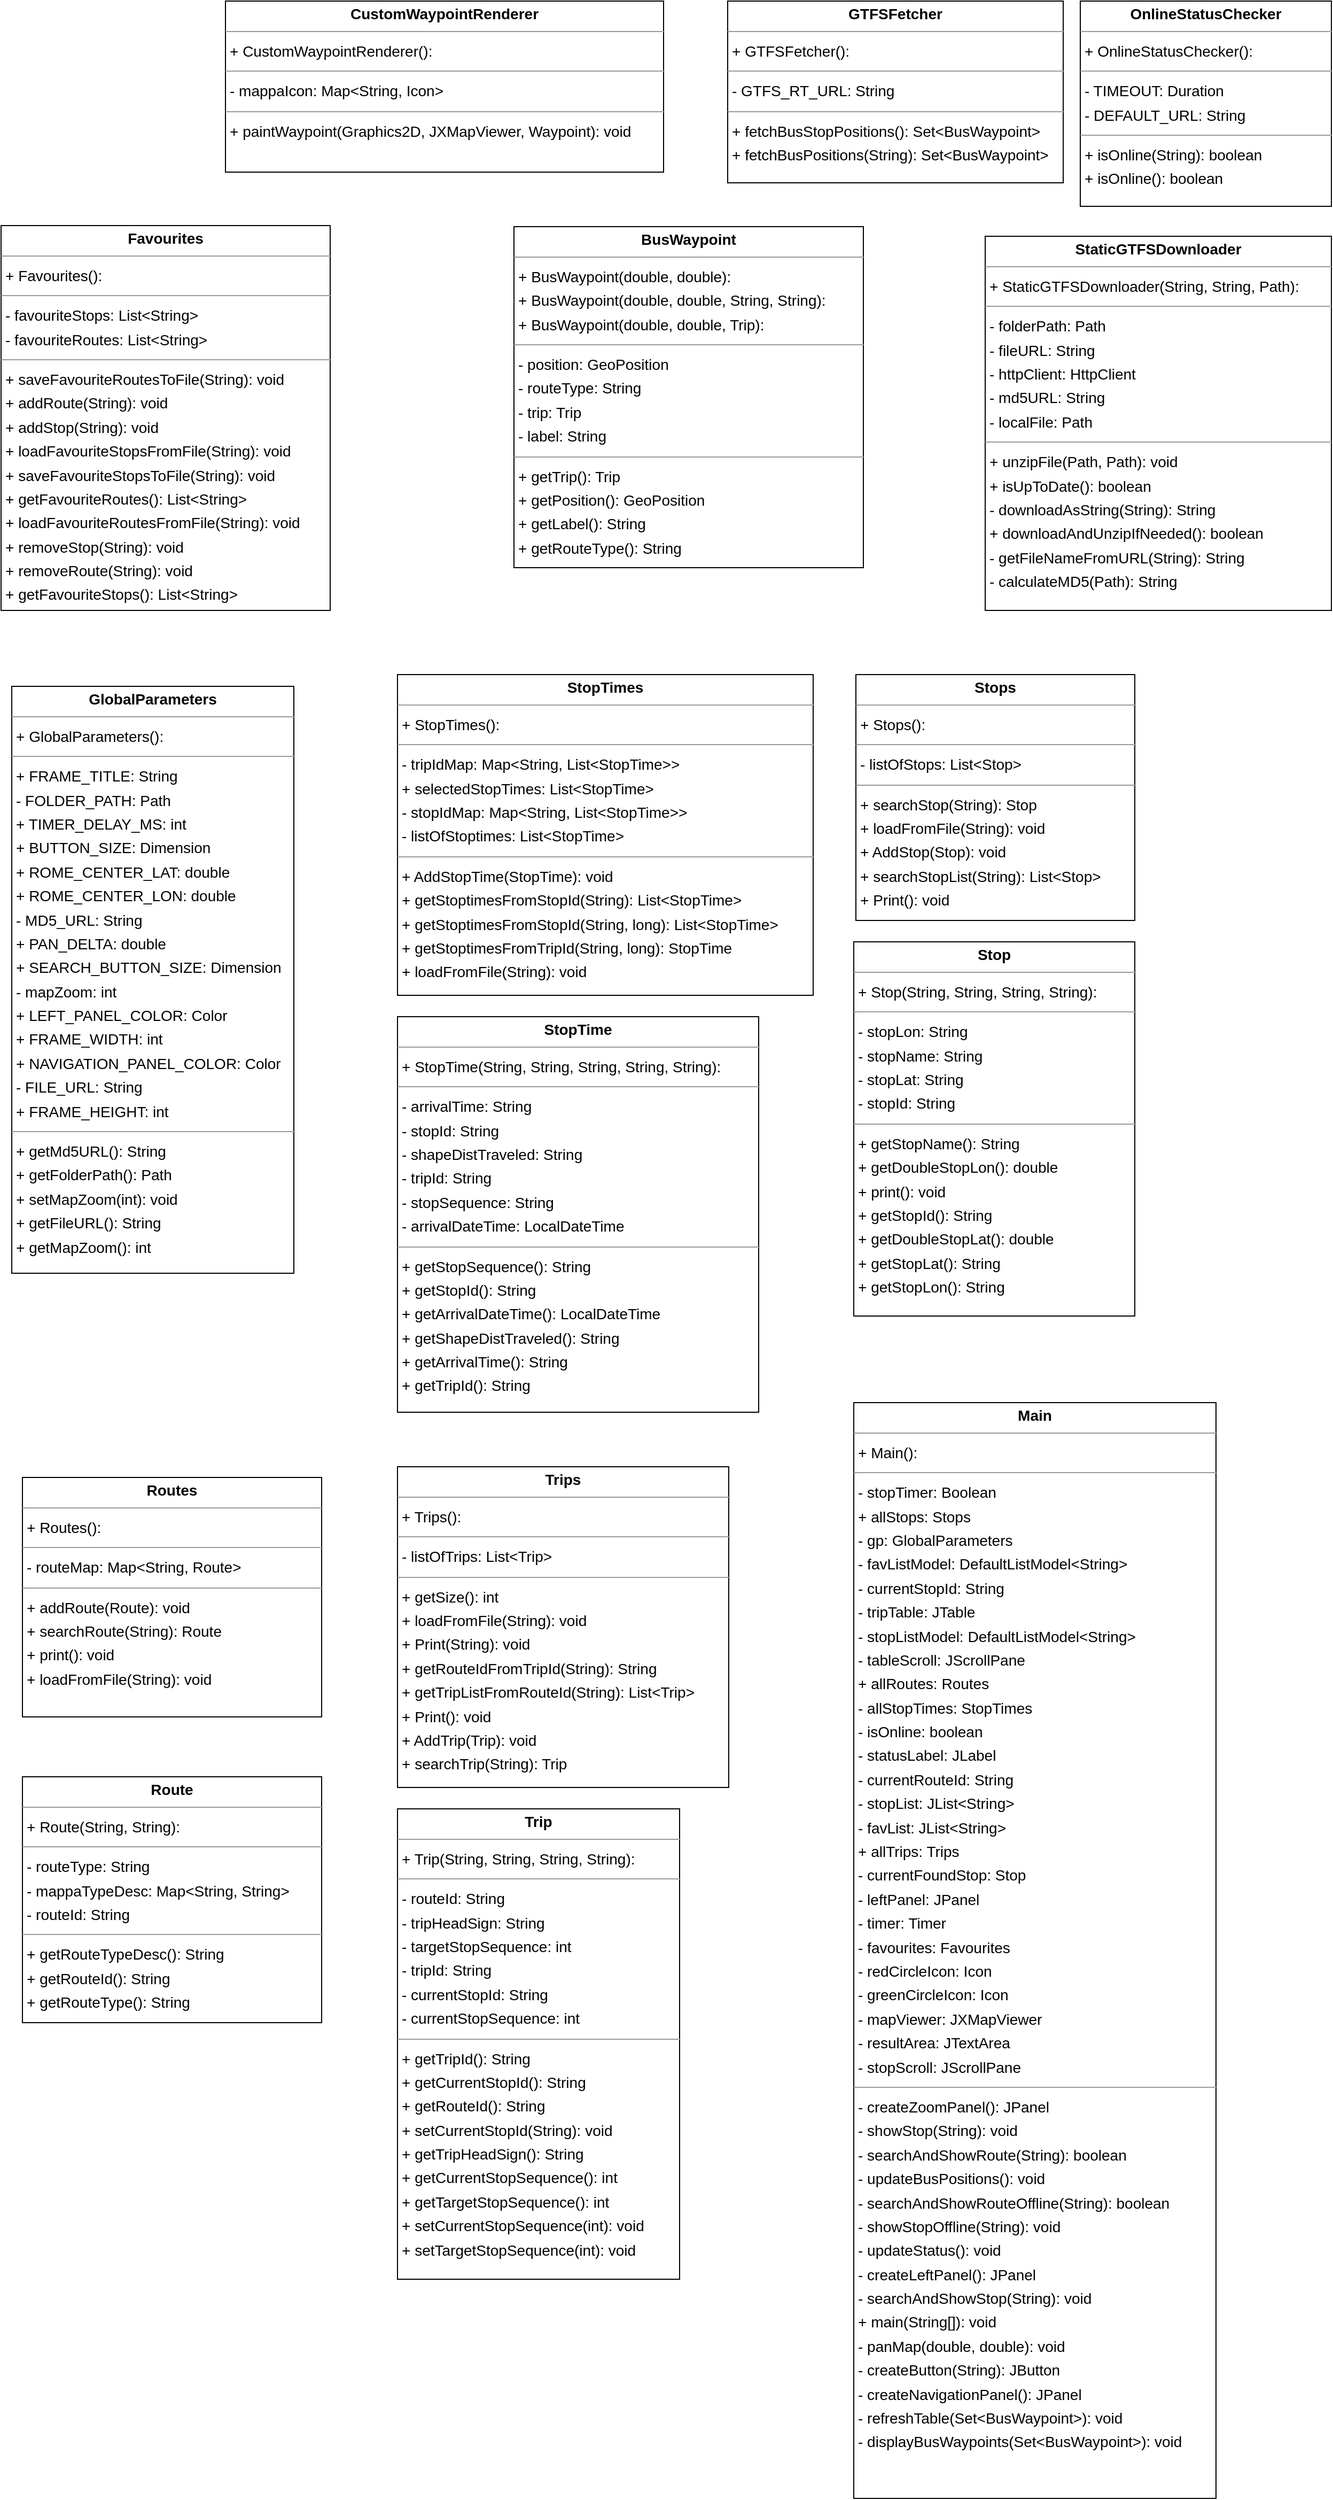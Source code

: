 <mxfile version="27.1.4">
  <diagram id="QJ0C7op0iX28lLViKD7x" name="Pagina-1">
    <mxGraphModel dx="1826" dy="3983" grid="1" gridSize="10" guides="1" tooltips="1" connect="1" arrows="1" fold="1" page="0" pageScale="1" pageWidth="827" pageHeight="1169" background="none" math="0" shadow="0">
      <root>
        <mxCell id="0" />
        <mxCell id="1" parent="0" />
        <mxCell id="node12" value="&lt;p style=&quot;margin:0px;margin-top:4px;text-align:center;&quot;&gt;&lt;b&gt;BusWaypoint&lt;/b&gt;&lt;/p&gt;&lt;hr size=&quot;1&quot;/&gt;&lt;p style=&quot;margin:0 0 0 4px;line-height:1.6;&quot;&gt;+ BusWaypoint(double, double): &lt;br/&gt;+ BusWaypoint(double, double, String, String): &lt;br/&gt;+ BusWaypoint(double, double, Trip): &lt;/p&gt;&lt;hr size=&quot;1&quot;/&gt;&lt;p style=&quot;margin:0 0 0 4px;line-height:1.6;&quot;&gt;- position: GeoPosition&lt;br/&gt;- routeType: String&lt;br/&gt;- trip: Trip&lt;br/&gt;- label: String&lt;/p&gt;&lt;hr size=&quot;1&quot;/&gt;&lt;p style=&quot;margin:0 0 0 4px;line-height:1.6;&quot;&gt;+ getTrip(): Trip&lt;br/&gt;+ getPosition(): GeoPosition&lt;br/&gt;+ getLabel(): String&lt;br/&gt;+ getRouteType(): String&lt;/p&gt;" style="verticalAlign=top;align=left;overflow=fill;fontSize=14;fontFamily=Helvetica;html=1;rounded=0;shadow=0;comic=0;labelBackgroundColor=none;strokeWidth=1;" parent="1" vertex="1">
          <mxGeometry x="330" y="-2989" width="327" height="319" as="geometry" />
        </mxCell>
        <mxCell id="node3" value="&lt;p style=&quot;margin:0px;margin-top:4px;text-align:center;&quot;&gt;&lt;b&gt;CustomWaypointRenderer&lt;/b&gt;&lt;/p&gt;&lt;hr size=&quot;1&quot;/&gt;&lt;p style=&quot;margin:0 0 0 4px;line-height:1.6;&quot;&gt;+ CustomWaypointRenderer(): &lt;/p&gt;&lt;hr size=&quot;1&quot;/&gt;&lt;p style=&quot;margin:0 0 0 4px;line-height:1.6;&quot;&gt;- mappaIcon: Map&amp;lt;String, Icon&amp;gt;&lt;/p&gt;&lt;hr size=&quot;1&quot;/&gt;&lt;p style=&quot;margin:0 0 0 4px;line-height:1.6;&quot;&gt;+ paintWaypoint(Graphics2D, JXMapViewer, Waypoint): void&lt;/p&gt;" style="verticalAlign=top;align=left;overflow=fill;fontSize=14;fontFamily=Helvetica;html=1;rounded=0;shadow=0;comic=0;labelBackgroundColor=none;strokeWidth=1;" parent="1" vertex="1">
          <mxGeometry x="60" y="-3200" width="410" height="160" as="geometry" />
        </mxCell>
        <mxCell id="node6" value="&lt;p style=&quot;margin:0px;margin-top:4px;text-align:center;&quot;&gt;&lt;b&gt;Favourites&lt;/b&gt;&lt;/p&gt;&lt;hr size=&quot;1&quot;/&gt;&lt;p style=&quot;margin:0 0 0 4px;line-height:1.6;&quot;&gt;+ Favourites(): &lt;/p&gt;&lt;hr size=&quot;1&quot;/&gt;&lt;p style=&quot;margin:0 0 0 4px;line-height:1.6;&quot;&gt;- favouriteStops: List&amp;lt;String&amp;gt;&lt;br/&gt;- favouriteRoutes: List&amp;lt;String&amp;gt;&lt;/p&gt;&lt;hr size=&quot;1&quot;/&gt;&lt;p style=&quot;margin:0 0 0 4px;line-height:1.6;&quot;&gt;+ saveFavouriteRoutesToFile(String): void&lt;br/&gt;+ addRoute(String): void&lt;br/&gt;+ addStop(String): void&lt;br/&gt;+ loadFavouriteStopsFromFile(String): void&lt;br/&gt;+ saveFavouriteStopsToFile(String): void&lt;br/&gt;+ getFavouriteRoutes(): List&amp;lt;String&amp;gt;&lt;br/&gt;+ loadFavouriteRoutesFromFile(String): void&lt;br/&gt;+ removeStop(String): void&lt;br/&gt;+ removeRoute(String): void&lt;br/&gt;+ getFavouriteStops(): List&amp;lt;String&amp;gt;&lt;/p&gt;" style="verticalAlign=top;align=left;overflow=fill;fontSize=14;fontFamily=Helvetica;html=1;rounded=0;shadow=0;comic=0;labelBackgroundColor=none;strokeWidth=1;" parent="1" vertex="1">
          <mxGeometry x="-150" y="-2990" width="308" height="360" as="geometry" />
        </mxCell>
        <mxCell id="node5" value="&lt;p style=&quot;margin:0px;margin-top:4px;text-align:center;&quot;&gt;&lt;b&gt;GTFSFetcher&lt;/b&gt;&lt;/p&gt;&lt;hr size=&quot;1&quot;/&gt;&lt;p style=&quot;margin:0 0 0 4px;line-height:1.6;&quot;&gt;+ GTFSFetcher(): &lt;/p&gt;&lt;hr size=&quot;1&quot;/&gt;&lt;p style=&quot;margin:0 0 0 4px;line-height:1.6;&quot;&gt;- GTFS_RT_URL: String&lt;/p&gt;&lt;hr size=&quot;1&quot;/&gt;&lt;p style=&quot;margin:0 0 0 4px;line-height:1.6;&quot;&gt;+ fetchBusStopPositions(): Set&amp;lt;BusWaypoint&amp;gt;&lt;br/&gt;+ fetchBusPositions(String): Set&amp;lt;BusWaypoint&amp;gt;&lt;/p&gt;" style="verticalAlign=top;align=left;overflow=fill;fontSize=14;fontFamily=Helvetica;html=1;rounded=0;shadow=0;comic=0;labelBackgroundColor=none;strokeWidth=1;" parent="1" vertex="1">
          <mxGeometry x="530" y="-3200" width="314" height="170" as="geometry" />
        </mxCell>
        <mxCell id="node7" value="&lt;p style=&quot;margin:0px;margin-top:4px;text-align:center;&quot;&gt;&lt;b&gt;GlobalParameters&lt;/b&gt;&lt;/p&gt;&lt;hr size=&quot;1&quot;/&gt;&lt;p style=&quot;margin:0 0 0 4px;line-height:1.6;&quot;&gt;+ GlobalParameters(): &lt;/p&gt;&lt;hr size=&quot;1&quot;/&gt;&lt;p style=&quot;margin:0 0 0 4px;line-height:1.6;&quot;&gt;+ FRAME_TITLE: String&lt;br/&gt;- FOLDER_PATH: Path&lt;br/&gt;+ TIMER_DELAY_MS: int&lt;br/&gt;+ BUTTON_SIZE: Dimension&lt;br/&gt;+ ROME_CENTER_LAT: double&lt;br/&gt;+ ROME_CENTER_LON: double&lt;br/&gt;- MD5_URL: String&lt;br/&gt;+ PAN_DELTA: double&lt;br/&gt;+ SEARCH_BUTTON_SIZE: Dimension&lt;br/&gt;- mapZoom: int&lt;br/&gt;+ LEFT_PANEL_COLOR: Color&lt;br/&gt;+ FRAME_WIDTH: int&lt;br/&gt;+ NAVIGATION_PANEL_COLOR: Color&lt;br/&gt;- FILE_URL: String&lt;br/&gt;+ FRAME_HEIGHT: int&lt;/p&gt;&lt;hr size=&quot;1&quot;/&gt;&lt;p style=&quot;margin:0 0 0 4px;line-height:1.6;&quot;&gt;+ getMd5URL(): String&lt;br/&gt;+ getFolderPath(): Path&lt;br/&gt;+ setMapZoom(int): void&lt;br/&gt;+ getFileURL(): String&lt;br/&gt;+ getMapZoom(): int&lt;/p&gt;" style="verticalAlign=top;align=left;overflow=fill;fontSize=14;fontFamily=Helvetica;html=1;rounded=0;shadow=0;comic=0;labelBackgroundColor=none;strokeWidth=1;" parent="1" vertex="1">
          <mxGeometry x="-140" y="-2559" width="264" height="549" as="geometry" />
        </mxCell>
        <mxCell id="node11" value="&lt;p style=&quot;margin:0px;margin-top:4px;text-align:center;&quot;&gt;&lt;b&gt;Main&lt;/b&gt;&lt;/p&gt;&lt;hr size=&quot;1&quot;/&gt;&lt;p style=&quot;margin:0 0 0 4px;line-height:1.6;&quot;&gt;+ Main(): &lt;/p&gt;&lt;hr size=&quot;1&quot;/&gt;&lt;p style=&quot;margin:0 0 0 4px;line-height:1.6;&quot;&gt;- stopTimer: Boolean&lt;br/&gt;+ allStops: Stops&lt;br/&gt;- gp: GlobalParameters&lt;br/&gt;- favListModel: DefaultListModel&amp;lt;String&amp;gt;&lt;br/&gt;- currentStopId: String&lt;br/&gt;- tripTable: JTable&lt;br/&gt;- stopListModel: DefaultListModel&amp;lt;String&amp;gt;&lt;br/&gt;- tableScroll: JScrollPane&lt;br/&gt;+ allRoutes: Routes&lt;br/&gt;- allStopTimes: StopTimes&lt;br/&gt;- isOnline: boolean&lt;br/&gt;- statusLabel: JLabel&lt;br/&gt;- currentRouteId: String&lt;br/&gt;- stopList: JList&amp;lt;String&amp;gt;&lt;br/&gt;- favList: JList&amp;lt;String&amp;gt;&lt;br/&gt;+ allTrips: Trips&lt;br/&gt;- currentFoundStop: Stop&lt;br/&gt;- leftPanel: JPanel&lt;br/&gt;- timer: Timer&lt;br/&gt;- favourites: Favourites&lt;br/&gt;- redCircleIcon: Icon&lt;br/&gt;- greenCircleIcon: Icon&lt;br/&gt;- mapViewer: JXMapViewer&lt;br/&gt;- resultArea: JTextArea&lt;br/&gt;- stopScroll: JScrollPane&lt;/p&gt;&lt;hr size=&quot;1&quot;/&gt;&lt;p style=&quot;margin:0 0 0 4px;line-height:1.6;&quot;&gt;- createZoomPanel(): JPanel&lt;br/&gt;- showStop(String): void&lt;br/&gt;- searchAndShowRoute(String): boolean&lt;br/&gt;- updateBusPositions(): void&lt;br/&gt;- searchAndShowRouteOffline(String): boolean&lt;br/&gt;- showStopOffline(String): void&lt;br/&gt;- updateStatus(): void&lt;br/&gt;- createLeftPanel(): JPanel&lt;br/&gt;- searchAndShowStop(String): void&lt;br/&gt;+ main(String[]): void&lt;br/&gt;- panMap(double, double): void&lt;br/&gt;- createButton(String): JButton&lt;br/&gt;- createNavigationPanel(): JPanel&lt;br/&gt;- refreshTable(Set&amp;lt;BusWaypoint&amp;gt;): void&lt;br/&gt;- displayBusWaypoints(Set&amp;lt;BusWaypoint&amp;gt;): void&lt;/p&gt;" style="verticalAlign=top;align=left;overflow=fill;fontSize=14;fontFamily=Helvetica;html=1;rounded=0;shadow=0;comic=0;labelBackgroundColor=none;strokeWidth=1;" parent="1" vertex="1">
          <mxGeometry x="648" y="-1889" width="339" height="1025" as="geometry" />
        </mxCell>
        <mxCell id="node8" value="&lt;p style=&quot;margin:0px;margin-top:4px;text-align:center;&quot;&gt;&lt;b&gt;OnlineStatusChecker&lt;/b&gt;&lt;/p&gt;&lt;hr size=&quot;1&quot;/&gt;&lt;p style=&quot;margin:0 0 0 4px;line-height:1.6;&quot;&gt;+ OnlineStatusChecker(): &lt;/p&gt;&lt;hr size=&quot;1&quot;/&gt;&lt;p style=&quot;margin:0 0 0 4px;line-height:1.6;&quot;&gt;- TIMEOUT: Duration&lt;br/&gt;- DEFAULT_URL: String&lt;/p&gt;&lt;hr size=&quot;1&quot;/&gt;&lt;p style=&quot;margin:0 0 0 4px;line-height:1.6;&quot;&gt;+ isOnline(String): boolean&lt;br/&gt;+ isOnline(): boolean&lt;/p&gt;" style="verticalAlign=top;align=left;overflow=fill;fontSize=14;fontFamily=Helvetica;html=1;rounded=0;shadow=0;comic=0;labelBackgroundColor=none;strokeWidth=1;" parent="1" vertex="1">
          <mxGeometry x="860" y="-3200" width="235" height="192" as="geometry" />
        </mxCell>
        <mxCell id="node9" value="&lt;p style=&quot;margin:0px;margin-top:4px;text-align:center;&quot;&gt;&lt;b&gt;Route&lt;/b&gt;&lt;/p&gt;&lt;hr size=&quot;1&quot;/&gt;&lt;p style=&quot;margin:0 0 0 4px;line-height:1.6;&quot;&gt;+ Route(String, String): &lt;/p&gt;&lt;hr size=&quot;1&quot;/&gt;&lt;p style=&quot;margin:0 0 0 4px;line-height:1.6;&quot;&gt;- routeType: String&lt;br/&gt;- mappaTypeDesc: Map&amp;lt;String, String&amp;gt;&lt;br/&gt;- routeId: String&lt;/p&gt;&lt;hr size=&quot;1&quot;/&gt;&lt;p style=&quot;margin:0 0 0 4px;line-height:1.6;&quot;&gt;+ getRouteTypeDesc(): String&lt;br/&gt;+ getRouteId(): String&lt;br/&gt;+ getRouteType(): String&lt;/p&gt;" style="verticalAlign=top;align=left;overflow=fill;fontSize=14;fontFamily=Helvetica;html=1;rounded=0;shadow=0;comic=0;labelBackgroundColor=none;strokeWidth=1;" parent="1" vertex="1">
          <mxGeometry x="-130" y="-1539" width="280" height="230" as="geometry" />
        </mxCell>
        <mxCell id="node0" value="&lt;p style=&quot;margin:0px;margin-top:4px;text-align:center;&quot;&gt;&lt;b&gt;Routes&lt;/b&gt;&lt;/p&gt;&lt;hr size=&quot;1&quot;/&gt;&lt;p style=&quot;margin:0 0 0 4px;line-height:1.6;&quot;&gt;+ Routes(): &lt;/p&gt;&lt;hr size=&quot;1&quot;/&gt;&lt;p style=&quot;margin:0 0 0 4px;line-height:1.6;&quot;&gt;- routeMap: Map&amp;lt;String, Route&amp;gt;&lt;/p&gt;&lt;hr size=&quot;1&quot;/&gt;&lt;p style=&quot;margin:0 0 0 4px;line-height:1.6;&quot;&gt;+ addRoute(Route): void&lt;br/&gt;+ searchRoute(String): Route&lt;br/&gt;+ print(): void&lt;br/&gt;+ loadFromFile(String): void&lt;/p&gt;" style="verticalAlign=top;align=left;overflow=fill;fontSize=14;fontFamily=Helvetica;html=1;rounded=0;shadow=0;comic=0;labelBackgroundColor=none;strokeWidth=1;" parent="1" vertex="1">
          <mxGeometry x="-130" y="-1819" width="280" height="224" as="geometry" />
        </mxCell>
        <mxCell id="node2" value="&lt;p style=&quot;margin:0px;margin-top:4px;text-align:center;&quot;&gt;&lt;b&gt;StaticGTFSDownloader&lt;/b&gt;&lt;/p&gt;&lt;hr size=&quot;1&quot;/&gt;&lt;p style=&quot;margin:0 0 0 4px;line-height:1.6;&quot;&gt;+ StaticGTFSDownloader(String, String, Path): &lt;/p&gt;&lt;hr size=&quot;1&quot;/&gt;&lt;p style=&quot;margin:0 0 0 4px;line-height:1.6;&quot;&gt;- folderPath: Path&lt;br/&gt;- fileURL: String&lt;br/&gt;- httpClient: HttpClient&lt;br/&gt;- md5URL: String&lt;br/&gt;- localFile: Path&lt;/p&gt;&lt;hr size=&quot;1&quot;/&gt;&lt;p style=&quot;margin:0 0 0 4px;line-height:1.6;&quot;&gt;+ unzipFile(Path, Path): void&lt;br/&gt;+ isUpToDate(): boolean&lt;br/&gt;- downloadAsString(String): String&lt;br/&gt;+ downloadAndUnzipIfNeeded(): boolean&lt;br/&gt;- getFileNameFromURL(String): String&lt;br/&gt;- calculateMD5(Path): String&lt;/p&gt;" style="verticalAlign=top;align=left;overflow=fill;fontSize=14;fontFamily=Helvetica;html=1;rounded=0;shadow=0;comic=0;labelBackgroundColor=none;strokeWidth=1;" parent="1" vertex="1">
          <mxGeometry x="771" y="-2980" width="324" height="350" as="geometry" />
        </mxCell>
        <mxCell id="node4" value="&lt;p style=&quot;margin:0px;margin-top:4px;text-align:center;&quot;&gt;&lt;b&gt;Stop&lt;/b&gt;&lt;/p&gt;&lt;hr size=&quot;1&quot;/&gt;&lt;p style=&quot;margin:0 0 0 4px;line-height:1.6;&quot;&gt;+ Stop(String, String, String, String): &lt;/p&gt;&lt;hr size=&quot;1&quot;/&gt;&lt;p style=&quot;margin:0 0 0 4px;line-height:1.6;&quot;&gt;- stopLon: String&lt;br/&gt;- stopName: String&lt;br/&gt;- stopLat: String&lt;br/&gt;- stopId: String&lt;/p&gt;&lt;hr size=&quot;1&quot;/&gt;&lt;p style=&quot;margin:0 0 0 4px;line-height:1.6;&quot;&gt;+ getStopName(): String&lt;br/&gt;+ getDoubleStopLon(): double&lt;br/&gt;+ print(): void&lt;br/&gt;+ getStopId(): String&lt;br/&gt;+ getDoubleStopLat(): double&lt;br/&gt;+ getStopLat(): String&lt;br/&gt;+ getStopLon(): String&lt;/p&gt;" style="verticalAlign=top;align=left;overflow=fill;fontSize=14;fontFamily=Helvetica;html=1;rounded=0;shadow=0;comic=0;labelBackgroundColor=none;strokeWidth=1;" parent="1" vertex="1">
          <mxGeometry x="648" y="-2320" width="263" height="350" as="geometry" />
        </mxCell>
        <mxCell id="node10" value="&lt;p style=&quot;margin:0px;margin-top:4px;text-align:center;&quot;&gt;&lt;b&gt;StopTime&lt;/b&gt;&lt;/p&gt;&lt;hr size=&quot;1&quot;/&gt;&lt;p style=&quot;margin:0 0 0 4px;line-height:1.6;&quot;&gt;+ StopTime(String, String, String, String, String): &lt;/p&gt;&lt;hr size=&quot;1&quot;/&gt;&lt;p style=&quot;margin:0 0 0 4px;line-height:1.6;&quot;&gt;- arrivalTime: String&lt;br/&gt;- stopId: String&lt;br/&gt;- shapeDistTraveled: String&lt;br/&gt;- tripId: String&lt;br/&gt;- stopSequence: String&lt;br/&gt;- arrivalDateTime: LocalDateTime&lt;/p&gt;&lt;hr size=&quot;1&quot;/&gt;&lt;p style=&quot;margin:0 0 0 4px;line-height:1.6;&quot;&gt;+ getStopSequence(): String&lt;br/&gt;+ getStopId(): String&lt;br/&gt;+ getArrivalDateTime(): LocalDateTime&lt;br/&gt;+ getShapeDistTraveled(): String&lt;br/&gt;+ getArrivalTime(): String&lt;br/&gt;+ getTripId(): String&lt;/p&gt;" style="verticalAlign=top;align=left;overflow=fill;fontSize=14;fontFamily=Helvetica;html=1;rounded=0;shadow=0;comic=0;labelBackgroundColor=none;strokeWidth=1;" parent="1" vertex="1">
          <mxGeometry x="221" y="-2250" width="338" height="370" as="geometry" />
        </mxCell>
        <mxCell id="node1" value="&lt;p style=&quot;margin:0px;margin-top:4px;text-align:center;&quot;&gt;&lt;b&gt;StopTimes&lt;/b&gt;&lt;/p&gt;&lt;hr size=&quot;1&quot;/&gt;&lt;p style=&quot;margin:0 0 0 4px;line-height:1.6;&quot;&gt;+ StopTimes(): &lt;/p&gt;&lt;hr size=&quot;1&quot;/&gt;&lt;p style=&quot;margin:0 0 0 4px;line-height:1.6;&quot;&gt;- tripIdMap: Map&amp;lt;String, List&amp;lt;StopTime&amp;gt;&amp;gt;&lt;br/&gt;+ selectedStopTimes: List&amp;lt;StopTime&amp;gt;&lt;br/&gt;- stopIdMap: Map&amp;lt;String, List&amp;lt;StopTime&amp;gt;&amp;gt;&lt;br/&gt;- listOfStoptimes: List&amp;lt;StopTime&amp;gt;&lt;/p&gt;&lt;hr size=&quot;1&quot;/&gt;&lt;p style=&quot;margin:0 0 0 4px;line-height:1.6;&quot;&gt;+ AddStopTime(StopTime): void&lt;br/&gt;+ getStoptimesFromStopId(String): List&amp;lt;StopTime&amp;gt;&lt;br/&gt;+ getStoptimesFromStopId(String, long): List&amp;lt;StopTime&amp;gt;&lt;br/&gt;+ getStoptimesFromTripId(String, long): StopTime&lt;br/&gt;+ loadFromFile(String): void&lt;/p&gt;" style="verticalAlign=top;align=left;overflow=fill;fontSize=14;fontFamily=Helvetica;html=1;rounded=0;shadow=0;comic=0;labelBackgroundColor=none;strokeWidth=1;" parent="1" vertex="1">
          <mxGeometry x="221" y="-2570" width="389" height="300" as="geometry" />
        </mxCell>
        <mxCell id="node14" value="&lt;p style=&quot;margin:0px;margin-top:4px;text-align:center;&quot;&gt;&lt;b&gt;Stops&lt;/b&gt;&lt;/p&gt;&lt;hr size=&quot;1&quot;/&gt;&lt;p style=&quot;margin:0 0 0 4px;line-height:1.6;&quot;&gt;+ Stops(): &lt;/p&gt;&lt;hr size=&quot;1&quot;/&gt;&lt;p style=&quot;margin:0 0 0 4px;line-height:1.6;&quot;&gt;- listOfStops: List&amp;lt;Stop&amp;gt;&lt;/p&gt;&lt;hr size=&quot;1&quot;/&gt;&lt;p style=&quot;margin:0 0 0 4px;line-height:1.6;&quot;&gt;+ searchStop(String): Stop&lt;br/&gt;+ loadFromFile(String): void&lt;br/&gt;+ AddStop(Stop): void&lt;br/&gt;+ searchStopList(String): List&amp;lt;Stop&amp;gt;&lt;br/&gt;+ Print(): void&lt;/p&gt;" style="verticalAlign=top;align=left;overflow=fill;fontSize=14;fontFamily=Helvetica;html=1;rounded=0;shadow=0;comic=0;labelBackgroundColor=none;strokeWidth=1;" parent="1" vertex="1">
          <mxGeometry x="650" y="-2570" width="261" height="230" as="geometry" />
        </mxCell>
        <mxCell id="node17" value="&lt;p style=&quot;margin:0px;margin-top:4px;text-align:center;&quot;&gt;&lt;b&gt;Trip&lt;/b&gt;&lt;/p&gt;&lt;hr size=&quot;1&quot;/&gt;&lt;p style=&quot;margin:0 0 0 4px;line-height:1.6;&quot;&gt;+ Trip(String, String, String, String): &lt;/p&gt;&lt;hr size=&quot;1&quot;/&gt;&lt;p style=&quot;margin:0 0 0 4px;line-height:1.6;&quot;&gt;- routeId: String&lt;br/&gt;- tripHeadSign: String&lt;br/&gt;- targetStopSequence: int&lt;br/&gt;- tripId: String&lt;br/&gt;- currentStopId: String&lt;br/&gt;- currentStopSequence: int&lt;/p&gt;&lt;hr size=&quot;1&quot;/&gt;&lt;p style=&quot;margin:0 0 0 4px;line-height:1.6;&quot;&gt;+ getTripId(): String&lt;br/&gt;+ getCurrentStopId(): String&lt;br/&gt;+ getRouteId(): String&lt;br/&gt;+ setCurrentStopId(String): void&lt;br/&gt;+ getTripHeadSign(): String&lt;br/&gt;+ getCurrentStopSequence(): int&lt;br/&gt;+ getTargetStopSequence(): int&lt;br/&gt;+ setCurrentStopSequence(int): void&lt;br/&gt;+ setTargetStopSequence(int): void&lt;/p&gt;" style="verticalAlign=top;align=left;overflow=fill;fontSize=14;fontFamily=Helvetica;html=1;rounded=0;shadow=0;comic=0;labelBackgroundColor=none;strokeWidth=1;" parent="1" vertex="1">
          <mxGeometry x="221" y="-1509" width="264" height="440" as="geometry" />
        </mxCell>
        <mxCell id="node16" value="&lt;p style=&quot;margin:0px;margin-top:4px;text-align:center;&quot;&gt;&lt;b&gt;Trips&lt;/b&gt;&lt;/p&gt;&lt;hr size=&quot;1&quot;/&gt;&lt;p style=&quot;margin:0 0 0 4px;line-height:1.6;&quot;&gt;+ Trips(): &lt;/p&gt;&lt;hr size=&quot;1&quot;/&gt;&lt;p style=&quot;margin:0 0 0 4px;line-height:1.6;&quot;&gt;- listOfTrips: List&amp;lt;Trip&amp;gt;&lt;/p&gt;&lt;hr size=&quot;1&quot;/&gt;&lt;p style=&quot;margin:0 0 0 4px;line-height:1.6;&quot;&gt;+ getSize(): int&lt;br/&gt;+ loadFromFile(String): void&lt;br/&gt;+ Print(String): void&lt;br/&gt;+ getRouteIdFromTripId(String): String&lt;br/&gt;+ getTripListFromRouteId(String): List&amp;lt;Trip&amp;gt;&lt;br/&gt;+ Print(): void&lt;br/&gt;+ AddTrip(Trip): void&lt;br/&gt;+ searchTrip(String): Trip&lt;/p&gt;" style="verticalAlign=top;align=left;overflow=fill;fontSize=14;fontFamily=Helvetica;html=1;rounded=0;shadow=0;comic=0;labelBackgroundColor=none;strokeWidth=1;" parent="1" vertex="1">
          <mxGeometry x="221" y="-1829" width="310" height="300" as="geometry" />
        </mxCell>
      </root>
    </mxGraphModel>
  </diagram>
</mxfile>
